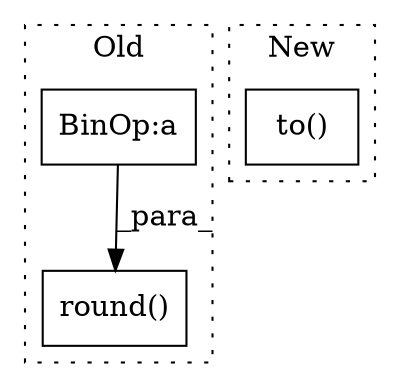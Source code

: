 digraph G {
subgraph cluster0 {
1 [label="round()" a="75" s="452,507" l="12,1" shape="box"];
3 [label="BinOp:a" a="82" s="484" l="1" shape="box"];
label = "Old";
style="dotted";
}
subgraph cluster1 {
2 [label="to()" a="75" s="1081" l="36" shape="box"];
label = "New";
style="dotted";
}
3 -> 1 [label="_para_"];
}